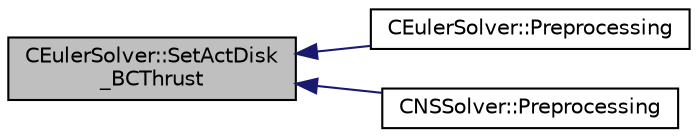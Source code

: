 digraph "CEulerSolver::SetActDisk_BCThrust"
{
  edge [fontname="Helvetica",fontsize="10",labelfontname="Helvetica",labelfontsize="10"];
  node [fontname="Helvetica",fontsize="10",shape=record];
  rankdir="LR";
  Node2863 [label="CEulerSolver::SetActDisk\l_BCThrust",height=0.2,width=0.4,color="black", fillcolor="grey75", style="filled", fontcolor="black"];
  Node2863 -> Node2864 [dir="back",color="midnightblue",fontsize="10",style="solid",fontname="Helvetica"];
  Node2864 [label="CEulerSolver::Preprocessing",height=0.2,width=0.4,color="black", fillcolor="white", style="filled",URL="$class_c_euler_solver.html#a8b89e1bfce33284c2d8f5f00f82f3f3f",tooltip="Compute primitive variables and their gradients. "];
  Node2863 -> Node2865 [dir="back",color="midnightblue",fontsize="10",style="solid",fontname="Helvetica"];
  Node2865 [label="CNSSolver::Preprocessing",height=0.2,width=0.4,color="black", fillcolor="white", style="filled",URL="$class_c_n_s_solver.html#a028c83d18cf8520dff2f9628d8a04e4b",tooltip="Restart residual and compute gradients. "];
}
